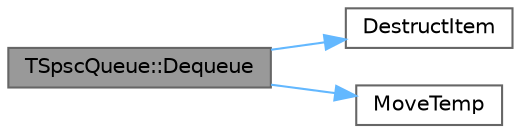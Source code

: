 digraph "TSpscQueue::Dequeue"
{
 // INTERACTIVE_SVG=YES
 // LATEX_PDF_SIZE
  bgcolor="transparent";
  edge [fontname=Helvetica,fontsize=10,labelfontname=Helvetica,labelfontsize=10];
  node [fontname=Helvetica,fontsize=10,shape=box,height=0.2,width=0.4];
  rankdir="LR";
  Node1 [id="Node000001",label="TSpscQueue::Dequeue",height=0.2,width=0.4,color="gray40", fillcolor="grey60", style="filled", fontcolor="black",tooltip=" "];
  Node1 -> Node2 [id="edge1_Node000001_Node000002",color="steelblue1",style="solid",tooltip=" "];
  Node2 [id="Node000002",label="DestructItem",height=0.2,width=0.4,color="grey40", fillcolor="white", style="filled",URL="$db/dea/MemoryOps_8h.html#a477c2edd170f23dc245b5c5ac7822e66",tooltip="Destructs a single item in memory."];
  Node1 -> Node3 [id="edge2_Node000001_Node000003",color="steelblue1",style="solid",tooltip=" "];
  Node3 [id="Node000003",label="MoveTemp",height=0.2,width=0.4,color="grey40", fillcolor="white", style="filled",URL="$d4/d24/UnrealTemplate_8h.html#ad5e6c049aeb9c9115fec514ba581dbb6",tooltip="MoveTemp will cast a reference to an rvalue reference."];
}

